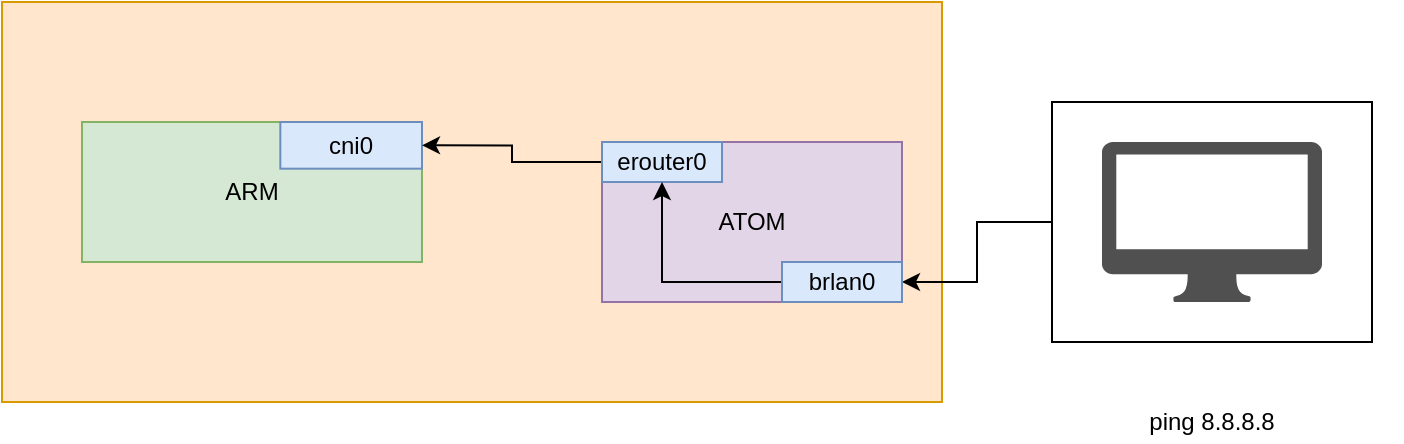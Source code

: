 <mxfile version="13.5.1" type="device"><diagram id="TitPLCgd_7Qu_ovKSDU7" name="Page-1"><mxGraphModel dx="1086" dy="806" grid="1" gridSize="10" guides="1" tooltips="1" connect="1" arrows="1" fold="1" page="1" pageScale="1" pageWidth="827" pageHeight="1169" math="0" shadow="0"><root><mxCell id="0"/><mxCell id="1" parent="0"/><mxCell id="2780UoP0Y7awUOWOoQp3-16" value="" style="rounded=0;whiteSpace=wrap;html=1;fillColor=#ffe6cc;strokeColor=#d79b00;" vertex="1" parent="1"><mxGeometry x="40" y="150" width="470" height="200" as="geometry"/></mxCell><mxCell id="2780UoP0Y7awUOWOoQp3-8" style="edgeStyle=orthogonalEdgeStyle;rounded=0;orthogonalLoop=1;jettySize=auto;html=1;exitX=0;exitY=0.5;exitDx=0;exitDy=0;entryX=1;entryY=0.5;entryDx=0;entryDy=0;" edge="1" parent="1" source="2780UoP0Y7awUOWOoQp3-7" target="2780UoP0Y7awUOWOoQp3-5"><mxGeometry relative="1" as="geometry"/></mxCell><mxCell id="2780UoP0Y7awUOWOoQp3-7" value="" style="rounded=0;whiteSpace=wrap;html=1;" vertex="1" parent="1"><mxGeometry x="565" y="200" width="160" height="120" as="geometry"/></mxCell><mxCell id="2780UoP0Y7awUOWOoQp3-6" value="" style="pointerEvents=1;shadow=0;dashed=0;html=1;strokeColor=none;fillColor=#505050;labelPosition=center;verticalLabelPosition=bottom;verticalAlign=top;outlineConnect=0;align=center;shape=mxgraph.office.devices.mac_client;" vertex="1" parent="1"><mxGeometry x="590" y="220" width="110" height="80" as="geometry"/></mxCell><mxCell id="2780UoP0Y7awUOWOoQp3-10" value="" style="group;fillColor=#d5e8d4;strokeColor=#82b366;" vertex="1" connectable="0" parent="1"><mxGeometry x="80" y="210" width="170" height="70" as="geometry"/></mxCell><mxCell id="2780UoP0Y7awUOWOoQp3-1" value="ARM" style="rounded=0;whiteSpace=wrap;html=1;fillColor=#d5e8d4;strokeColor=#82b366;" vertex="1" parent="2780UoP0Y7awUOWOoQp3-10"><mxGeometry width="170" height="70" as="geometry"/></mxCell><mxCell id="2780UoP0Y7awUOWOoQp3-3" value="cni0" style="rounded=0;whiteSpace=wrap;html=1;fillColor=#dae8fc;strokeColor=#6c8ebf;" vertex="1" parent="2780UoP0Y7awUOWOoQp3-10"><mxGeometry x="99.167" width="70.833" height="23.333" as="geometry"/></mxCell><mxCell id="2780UoP0Y7awUOWOoQp3-2" value="ATOM" style="rounded=0;whiteSpace=wrap;html=1;fillColor=#e1d5e7;strokeColor=#9673a6;" vertex="1" parent="1"><mxGeometry x="340" y="220" width="150" height="80" as="geometry"/></mxCell><mxCell id="2780UoP0Y7awUOWOoQp3-14" style="edgeStyle=orthogonalEdgeStyle;rounded=0;orthogonalLoop=1;jettySize=auto;html=1;exitX=0;exitY=0.5;exitDx=0;exitDy=0;entryX=1;entryY=0.5;entryDx=0;entryDy=0;" edge="1" parent="1" source="2780UoP0Y7awUOWOoQp3-4" target="2780UoP0Y7awUOWOoQp3-3"><mxGeometry relative="1" as="geometry"/></mxCell><mxCell id="2780UoP0Y7awUOWOoQp3-4" value="erouter0" style="rounded=0;whiteSpace=wrap;html=1;fillColor=#dae8fc;strokeColor=#6c8ebf;" vertex="1" parent="1"><mxGeometry x="340" y="220" width="60" height="20" as="geometry"/></mxCell><mxCell id="2780UoP0Y7awUOWOoQp3-13" style="edgeStyle=orthogonalEdgeStyle;rounded=0;orthogonalLoop=1;jettySize=auto;html=1;exitX=0;exitY=0.5;exitDx=0;exitDy=0;entryX=0.5;entryY=1;entryDx=0;entryDy=0;" edge="1" parent="1" source="2780UoP0Y7awUOWOoQp3-5" target="2780UoP0Y7awUOWOoQp3-4"><mxGeometry relative="1" as="geometry"/></mxCell><mxCell id="2780UoP0Y7awUOWOoQp3-5" value="brlan0" style="rounded=0;whiteSpace=wrap;html=1;fillColor=#dae8fc;strokeColor=#6c8ebf;" vertex="1" parent="1"><mxGeometry x="430" y="280" width="60" height="20" as="geometry"/></mxCell><mxCell id="2780UoP0Y7awUOWOoQp3-15" value="ping 8.8.8.8" style="text;html=1;strokeColor=none;fillColor=none;align=center;verticalAlign=middle;whiteSpace=wrap;rounded=0;" vertex="1" parent="1"><mxGeometry x="550" y="350" width="190" height="20" as="geometry"/></mxCell></root></mxGraphModel></diagram></mxfile>
